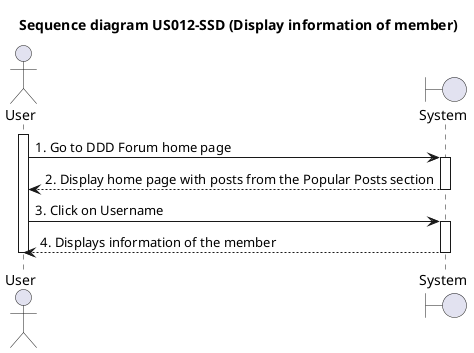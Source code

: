 
@startuml 

title Sequence diagram US012-SSD (Display information of member)
actor User
boundary System

activate User
User -> System:1. Go to DDD Forum home page
activate System
System --> User:2. Display home page with posts from the Popular Posts section
deactivate System
User -> System: 3. Click on Username
activate System
System --> User:4. Displays information of the member
deactivate System
deactivate User

@enduml